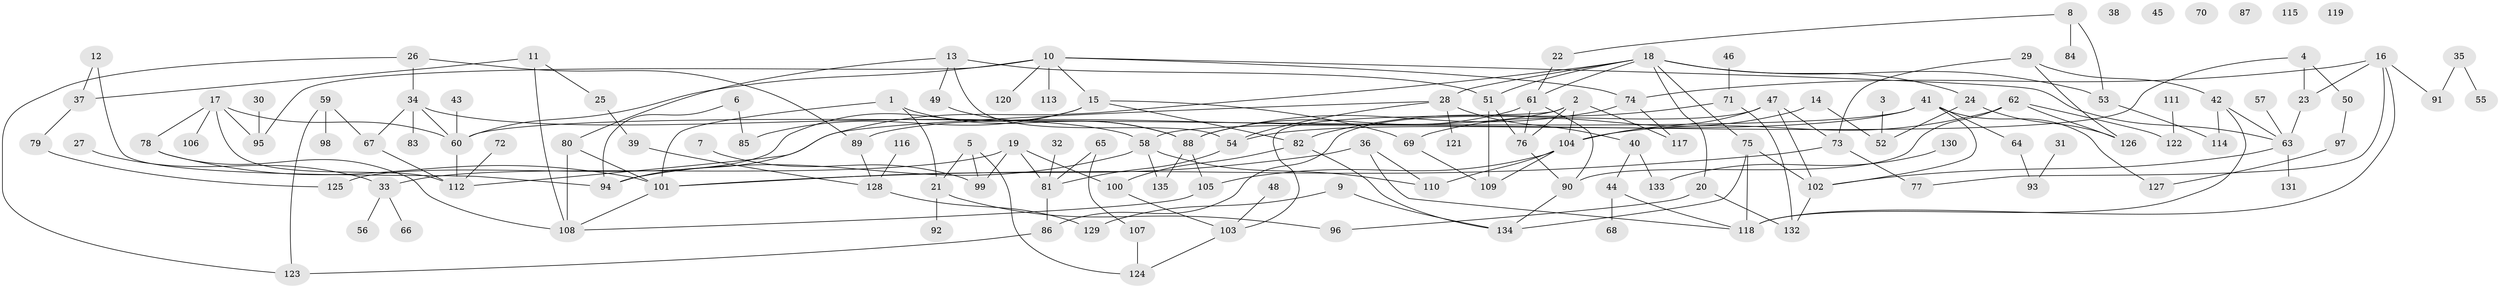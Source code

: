 // coarse degree distribution, {2: 0.25925925925925924, 4: 0.13580246913580246, 1: 0.20987654320987653, 0: 0.07407407407407407, 3: 0.07407407407407407, 5: 0.09876543209876543, 6: 0.04938271604938271, 8: 0.06172839506172839, 9: 0.024691358024691357, 7: 0.012345679012345678}
// Generated by graph-tools (version 1.1) at 2025/42/03/04/25 21:42:31]
// undirected, 135 vertices, 188 edges
graph export_dot {
graph [start="1"]
  node [color=gray90,style=filled];
  1;
  2;
  3;
  4;
  5;
  6;
  7;
  8;
  9;
  10;
  11;
  12;
  13;
  14;
  15;
  16;
  17;
  18;
  19;
  20;
  21;
  22;
  23;
  24;
  25;
  26;
  27;
  28;
  29;
  30;
  31;
  32;
  33;
  34;
  35;
  36;
  37;
  38;
  39;
  40;
  41;
  42;
  43;
  44;
  45;
  46;
  47;
  48;
  49;
  50;
  51;
  52;
  53;
  54;
  55;
  56;
  57;
  58;
  59;
  60;
  61;
  62;
  63;
  64;
  65;
  66;
  67;
  68;
  69;
  70;
  71;
  72;
  73;
  74;
  75;
  76;
  77;
  78;
  79;
  80;
  81;
  82;
  83;
  84;
  85;
  86;
  87;
  88;
  89;
  90;
  91;
  92;
  93;
  94;
  95;
  96;
  97;
  98;
  99;
  100;
  101;
  102;
  103;
  104;
  105;
  106;
  107;
  108;
  109;
  110;
  111;
  112;
  113;
  114;
  115;
  116;
  117;
  118;
  119;
  120;
  121;
  122;
  123;
  124;
  125;
  126;
  127;
  128;
  129;
  130;
  131;
  132;
  133;
  134;
  135;
  1 -- 21;
  1 -- 88;
  1 -- 101;
  2 -- 76;
  2 -- 89;
  2 -- 103;
  2 -- 104;
  2 -- 117;
  3 -- 52;
  4 -- 23;
  4 -- 50;
  4 -- 58;
  5 -- 21;
  5 -- 99;
  5 -- 124;
  6 -- 85;
  6 -- 94;
  7 -- 99;
  8 -- 22;
  8 -- 53;
  8 -- 84;
  9 -- 129;
  9 -- 134;
  10 -- 15;
  10 -- 60;
  10 -- 63;
  10 -- 74;
  10 -- 95;
  10 -- 113;
  10 -- 120;
  11 -- 25;
  11 -- 37;
  11 -- 108;
  12 -- 37;
  12 -- 94;
  13 -- 49;
  13 -- 51;
  13 -- 54;
  13 -- 80;
  14 -- 52;
  14 -- 69;
  15 -- 69;
  15 -- 82;
  15 -- 85;
  15 -- 125;
  16 -- 23;
  16 -- 74;
  16 -- 77;
  16 -- 91;
  16 -- 118;
  17 -- 60;
  17 -- 78;
  17 -- 95;
  17 -- 106;
  17 -- 112;
  18 -- 20;
  18 -- 24;
  18 -- 28;
  18 -- 51;
  18 -- 53;
  18 -- 61;
  18 -- 75;
  18 -- 94;
  19 -- 33;
  19 -- 81;
  19 -- 99;
  19 -- 100;
  20 -- 96;
  20 -- 132;
  21 -- 92;
  21 -- 96;
  22 -- 61;
  23 -- 63;
  24 -- 52;
  24 -- 126;
  25 -- 39;
  26 -- 34;
  26 -- 89;
  26 -- 123;
  27 -- 33;
  28 -- 40;
  28 -- 54;
  28 -- 112;
  28 -- 121;
  29 -- 42;
  29 -- 73;
  29 -- 126;
  30 -- 95;
  31 -- 93;
  32 -- 81;
  33 -- 56;
  33 -- 66;
  34 -- 58;
  34 -- 60;
  34 -- 67;
  34 -- 83;
  35 -- 55;
  35 -- 91;
  36 -- 101;
  36 -- 110;
  36 -- 118;
  37 -- 79;
  39 -- 128;
  40 -- 44;
  40 -- 133;
  41 -- 54;
  41 -- 60;
  41 -- 64;
  41 -- 102;
  41 -- 127;
  42 -- 63;
  42 -- 114;
  42 -- 118;
  43 -- 60;
  44 -- 68;
  44 -- 118;
  46 -- 71;
  47 -- 73;
  47 -- 86;
  47 -- 102;
  47 -- 104;
  48 -- 103;
  49 -- 88;
  50 -- 97;
  51 -- 76;
  51 -- 109;
  53 -- 114;
  54 -- 81;
  57 -- 63;
  58 -- 94;
  58 -- 110;
  58 -- 135;
  59 -- 67;
  59 -- 98;
  59 -- 123;
  60 -- 112;
  61 -- 76;
  61 -- 88;
  61 -- 90;
  62 -- 90;
  62 -- 104;
  62 -- 122;
  62 -- 126;
  63 -- 102;
  63 -- 131;
  64 -- 93;
  65 -- 81;
  65 -- 107;
  67 -- 112;
  69 -- 109;
  71 -- 82;
  71 -- 132;
  72 -- 112;
  73 -- 77;
  73 -- 101;
  74 -- 88;
  74 -- 117;
  75 -- 102;
  75 -- 118;
  75 -- 134;
  76 -- 90;
  78 -- 101;
  78 -- 108;
  79 -- 125;
  80 -- 101;
  80 -- 108;
  81 -- 86;
  82 -- 100;
  82 -- 134;
  86 -- 123;
  88 -- 105;
  88 -- 135;
  89 -- 128;
  90 -- 134;
  97 -- 127;
  100 -- 103;
  101 -- 108;
  102 -- 132;
  103 -- 124;
  104 -- 105;
  104 -- 109;
  104 -- 110;
  105 -- 108;
  107 -- 124;
  111 -- 122;
  116 -- 128;
  128 -- 129;
  130 -- 133;
}
